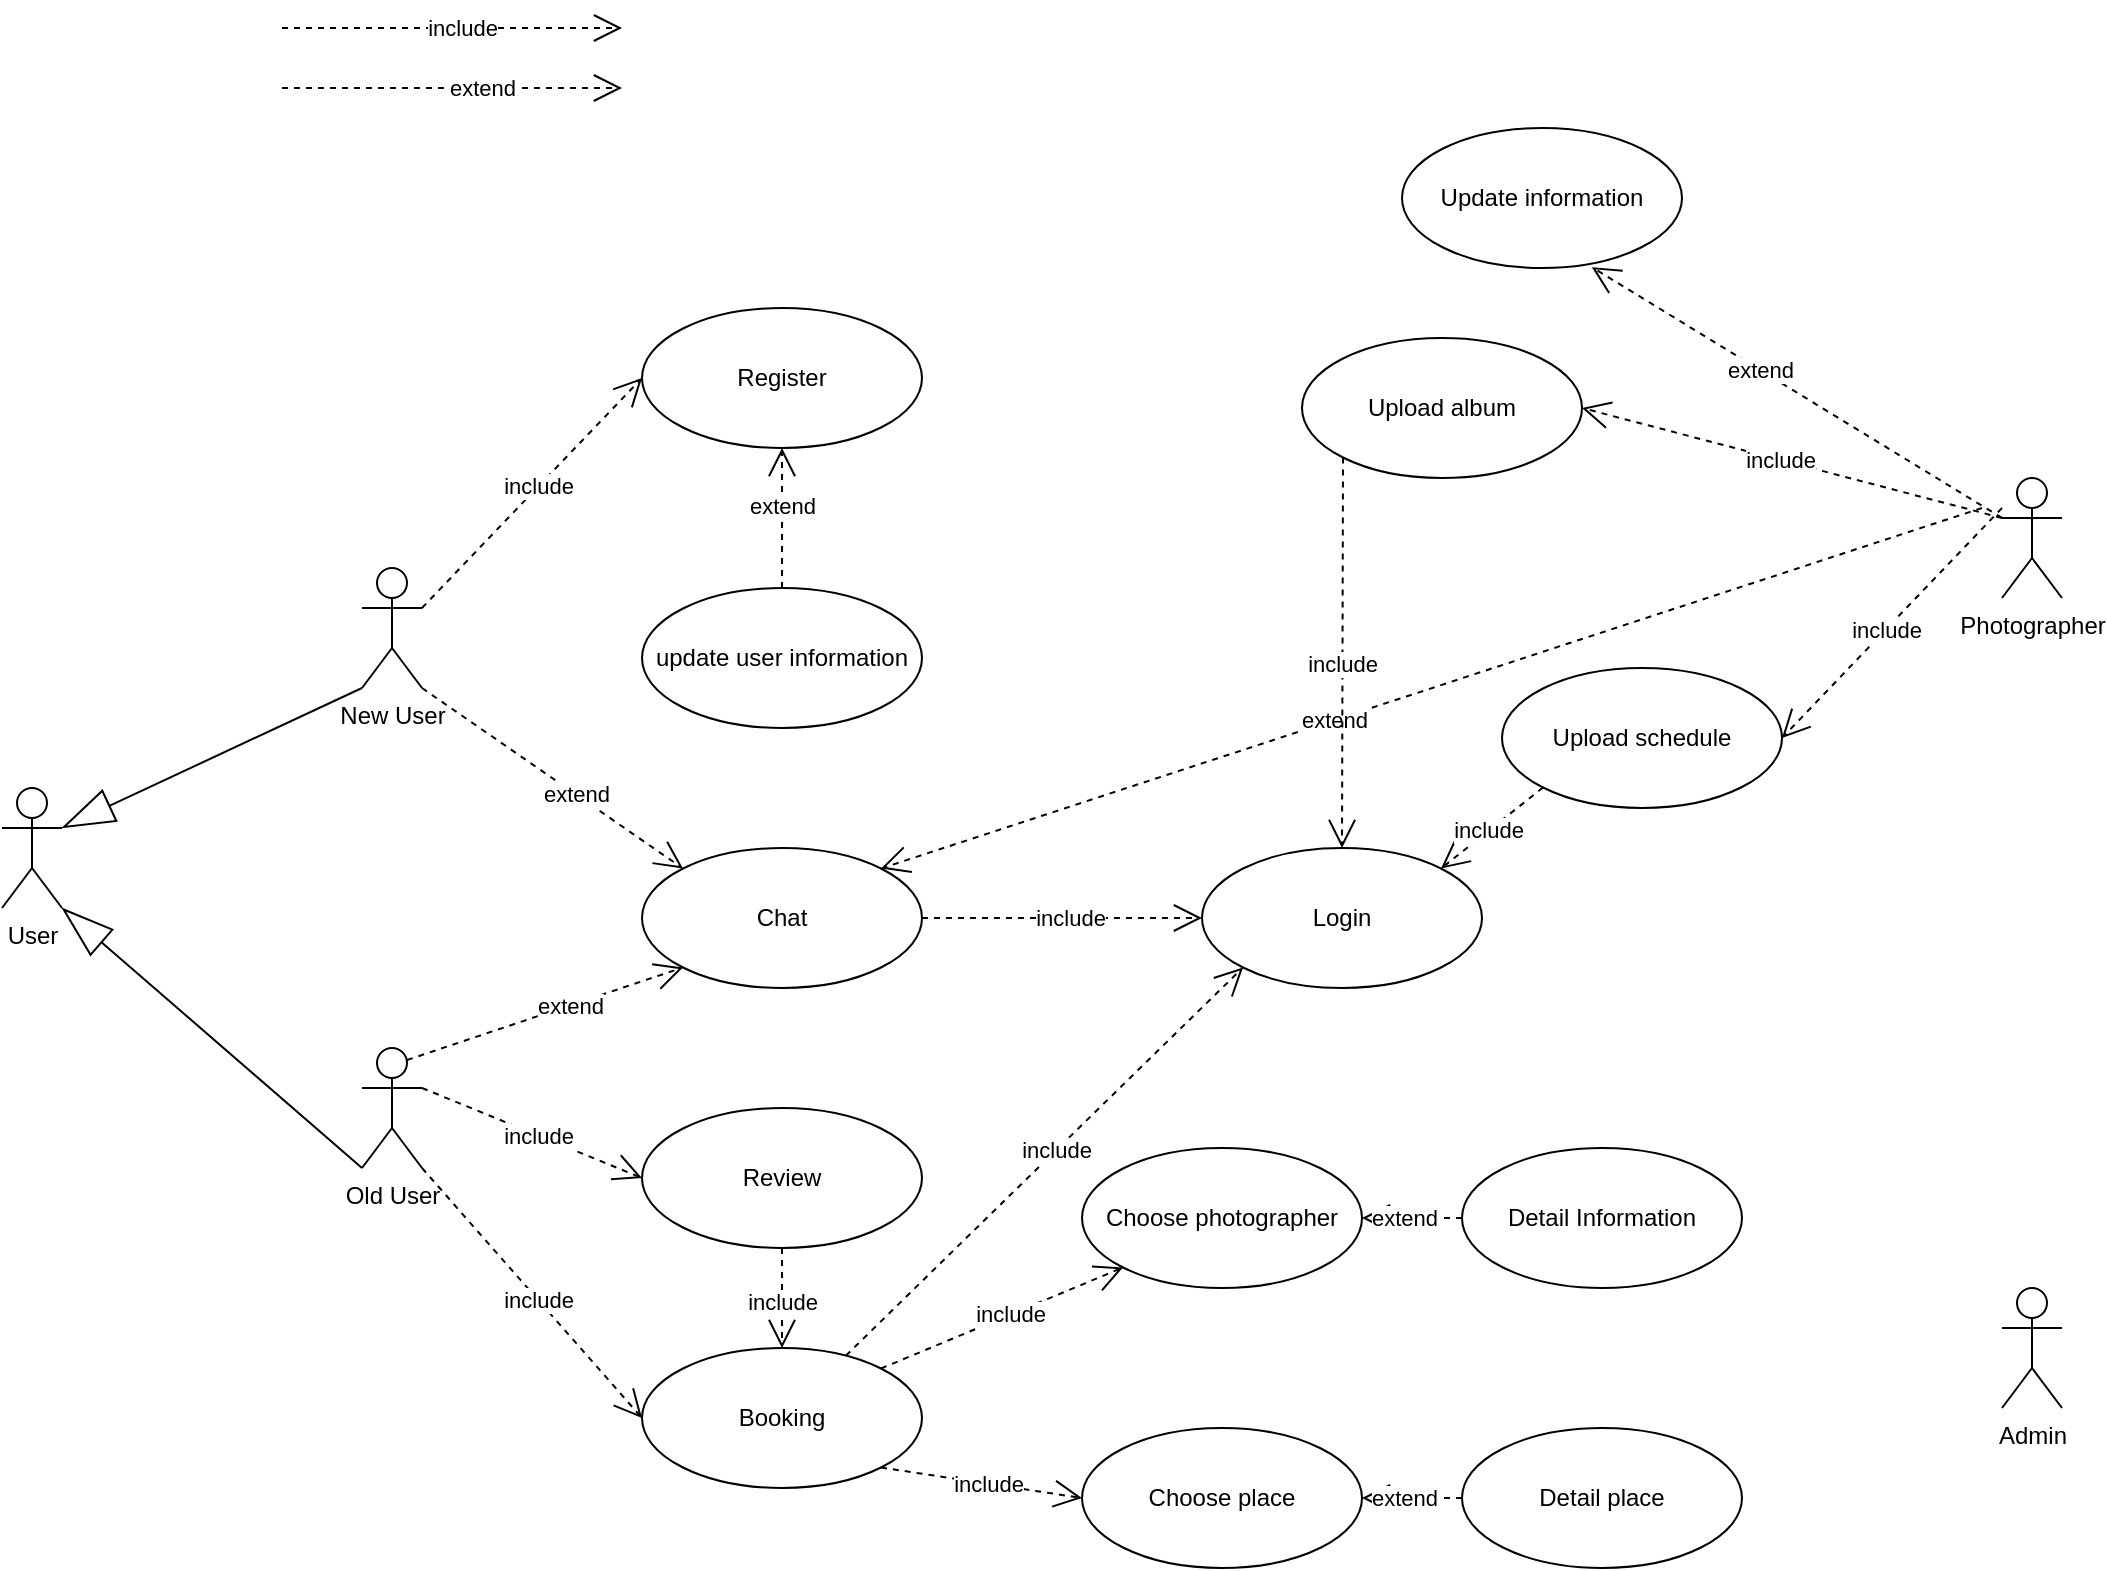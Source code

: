 <mxfile version="13.7.9" type="github">
  <diagram id="EGZNZqLGof7JbSLH0rr6" name="Page-1">
    <mxGraphModel dx="1426" dy="783" grid="1" gridSize="10" guides="1" tooltips="1" connect="1" arrows="1" fold="1" page="1" pageScale="1" pageWidth="1100" pageHeight="1700" math="0" shadow="0">
      <root>
        <mxCell id="0" />
        <mxCell id="1" parent="0" />
        <mxCell id="xwwWXdzjIdcxHAzQ7T1N-3" value="User" style="shape=umlActor;verticalLabelPosition=bottom;verticalAlign=top;html=1;" vertex="1" parent="1">
          <mxGeometry x="130" y="810" width="30" height="60" as="geometry" />
        </mxCell>
        <mxCell id="xwwWXdzjIdcxHAzQ7T1N-4" value="New User" style="shape=umlActor;verticalLabelPosition=bottom;verticalAlign=top;html=1;" vertex="1" parent="1">
          <mxGeometry x="310" y="700" width="30" height="60" as="geometry" />
        </mxCell>
        <mxCell id="xwwWXdzjIdcxHAzQ7T1N-7" value="Old User" style="shape=umlActor;verticalLabelPosition=bottom;verticalAlign=top;html=1;" vertex="1" parent="1">
          <mxGeometry x="310" y="940" width="30" height="60" as="geometry" />
        </mxCell>
        <mxCell id="xwwWXdzjIdcxHAzQ7T1N-8" value="Register" style="ellipse;whiteSpace=wrap;html=1;" vertex="1" parent="1">
          <mxGeometry x="450" y="570" width="140" height="70" as="geometry" />
        </mxCell>
        <mxCell id="xwwWXdzjIdcxHAzQ7T1N-9" value="Chat" style="ellipse;whiteSpace=wrap;html=1;" vertex="1" parent="1">
          <mxGeometry x="450" y="840" width="140" height="70" as="geometry" />
        </mxCell>
        <mxCell id="xwwWXdzjIdcxHAzQ7T1N-10" value="Login" style="ellipse;whiteSpace=wrap;html=1;" vertex="1" parent="1">
          <mxGeometry x="730" y="840" width="140" height="70" as="geometry" />
        </mxCell>
        <mxCell id="xwwWXdzjIdcxHAzQ7T1N-11" value="Booking" style="ellipse;whiteSpace=wrap;html=1;" vertex="1" parent="1">
          <mxGeometry x="450" y="1090" width="140" height="70" as="geometry" />
        </mxCell>
        <mxCell id="xwwWXdzjIdcxHAzQ7T1N-12" value="Choose photographer" style="ellipse;whiteSpace=wrap;html=1;" vertex="1" parent="1">
          <mxGeometry x="670" y="990" width="140" height="70" as="geometry" />
        </mxCell>
        <mxCell id="xwwWXdzjIdcxHAzQ7T1N-13" value="Choose place" style="ellipse;whiteSpace=wrap;html=1;" vertex="1" parent="1">
          <mxGeometry x="670" y="1130" width="140" height="70" as="geometry" />
        </mxCell>
        <mxCell id="xwwWXdzjIdcxHAzQ7T1N-14" value="Review" style="ellipse;whiteSpace=wrap;html=1;" vertex="1" parent="1">
          <mxGeometry x="450" y="970" width="140" height="70" as="geometry" />
        </mxCell>
        <mxCell id="xwwWXdzjIdcxHAzQ7T1N-15" value="Upload album" style="ellipse;whiteSpace=wrap;html=1;" vertex="1" parent="1">
          <mxGeometry x="780" y="585" width="140" height="70" as="geometry" />
        </mxCell>
        <mxCell id="xwwWXdzjIdcxHAzQ7T1N-16" value="Photographer" style="shape=umlActor;verticalLabelPosition=bottom;verticalAlign=top;html=1;" vertex="1" parent="1">
          <mxGeometry x="1130" y="655" width="30" height="60" as="geometry" />
        </mxCell>
        <mxCell id="xwwWXdzjIdcxHAzQ7T1N-17" value="Admin" style="shape=umlActor;verticalLabelPosition=bottom;verticalAlign=top;html=1;" vertex="1" parent="1">
          <mxGeometry x="1130" y="1060" width="30" height="60" as="geometry" />
        </mxCell>
        <mxCell id="xwwWXdzjIdcxHAzQ7T1N-19" value="Upload schedule" style="ellipse;whiteSpace=wrap;html=1;" vertex="1" parent="1">
          <mxGeometry x="880" y="750" width="140" height="70" as="geometry" />
        </mxCell>
        <mxCell id="xwwWXdzjIdcxHAzQ7T1N-22" value="" style="endArrow=blockThin;endFill=0;endSize=24;html=1;exitX=0;exitY=1;exitDx=0;exitDy=0;exitPerimeter=0;entryX=1;entryY=0.333;entryDx=0;entryDy=0;entryPerimeter=0;" edge="1" parent="1" source="xwwWXdzjIdcxHAzQ7T1N-4" target="xwwWXdzjIdcxHAzQ7T1N-3">
          <mxGeometry width="160" relative="1" as="geometry">
            <mxPoint x="230" y="820" as="sourcePoint" />
            <mxPoint x="390" y="820" as="targetPoint" />
          </mxGeometry>
        </mxCell>
        <mxCell id="xwwWXdzjIdcxHAzQ7T1N-23" value="" style="endArrow=blockThin;endFill=0;endSize=24;html=1;exitX=0;exitY=1;exitDx=0;exitDy=0;exitPerimeter=0;entryX=1;entryY=1;entryDx=0;entryDy=0;entryPerimeter=0;" edge="1" parent="1" source="xwwWXdzjIdcxHAzQ7T1N-7" target="xwwWXdzjIdcxHAzQ7T1N-3">
          <mxGeometry width="160" relative="1" as="geometry">
            <mxPoint x="190" y="910" as="sourcePoint" />
            <mxPoint x="40" y="980" as="targetPoint" />
          </mxGeometry>
        </mxCell>
        <mxCell id="xwwWXdzjIdcxHAzQ7T1N-24" value="include" style="endArrow=open;endSize=12;dashed=1;html=1;" edge="1" parent="1">
          <mxGeometry x="0.059" width="160" relative="1" as="geometry">
            <mxPoint x="270" y="430" as="sourcePoint" />
            <mxPoint x="440" y="430" as="targetPoint" />
            <mxPoint as="offset" />
          </mxGeometry>
        </mxCell>
        <mxCell id="xwwWXdzjIdcxHAzQ7T1N-26" value="extend" style="endArrow=open;endSize=12;dashed=1;html=1;" edge="1" parent="1">
          <mxGeometry x="0.176" width="160" relative="1" as="geometry">
            <mxPoint x="270" y="460" as="sourcePoint" />
            <mxPoint x="440" y="460" as="targetPoint" />
            <mxPoint as="offset" />
          </mxGeometry>
        </mxCell>
        <mxCell id="xwwWXdzjIdcxHAzQ7T1N-27" value="include" style="endArrow=open;endSize=12;dashed=1;html=1;exitX=1;exitY=0.333;exitDx=0;exitDy=0;exitPerimeter=0;entryX=0;entryY=0.5;entryDx=0;entryDy=0;" edge="1" parent="1" source="xwwWXdzjIdcxHAzQ7T1N-4" target="xwwWXdzjIdcxHAzQ7T1N-8">
          <mxGeometry x="0.059" width="160" relative="1" as="geometry">
            <mxPoint x="340" y="670" as="sourcePoint" />
            <mxPoint x="510" y="670" as="targetPoint" />
            <mxPoint as="offset" />
          </mxGeometry>
        </mxCell>
        <mxCell id="xwwWXdzjIdcxHAzQ7T1N-28" value="include" style="endArrow=open;endSize=12;dashed=1;html=1;exitX=0;exitY=0.333;exitDx=0;exitDy=0;exitPerimeter=0;entryX=1;entryY=0.5;entryDx=0;entryDy=0;" edge="1" parent="1" source="xwwWXdzjIdcxHAzQ7T1N-16" target="xwwWXdzjIdcxHAzQ7T1N-15">
          <mxGeometry x="0.059" width="160" relative="1" as="geometry">
            <mxPoint x="1040" y="630" as="sourcePoint" />
            <mxPoint x="1210" y="630" as="targetPoint" />
            <mxPoint as="offset" />
          </mxGeometry>
        </mxCell>
        <mxCell id="xwwWXdzjIdcxHAzQ7T1N-29" value="include" style="endArrow=open;endSize=12;dashed=1;html=1;entryX=1;entryY=0.5;entryDx=0;entryDy=0;" edge="1" parent="1" target="xwwWXdzjIdcxHAzQ7T1N-19">
          <mxGeometry x="0.059" width="160" relative="1" as="geometry">
            <mxPoint x="1130" y="670" as="sourcePoint" />
            <mxPoint x="1260" y="550" as="targetPoint" />
            <mxPoint as="offset" />
          </mxGeometry>
        </mxCell>
        <mxCell id="xwwWXdzjIdcxHAzQ7T1N-30" value="Update information" style="ellipse;whiteSpace=wrap;html=1;" vertex="1" parent="1">
          <mxGeometry x="830" y="480" width="140" height="70" as="geometry" />
        </mxCell>
        <mxCell id="xwwWXdzjIdcxHAzQ7T1N-31" value="extend" style="endArrow=open;endSize=12;dashed=1;html=1;exitX=0;exitY=0.333;exitDx=0;exitDy=0;exitPerimeter=0;entryX=0.678;entryY=0.994;entryDx=0;entryDy=0;entryPerimeter=0;" edge="1" parent="1" source="xwwWXdzjIdcxHAzQ7T1N-16" target="xwwWXdzjIdcxHAzQ7T1N-30">
          <mxGeometry x="0.176" width="160" relative="1" as="geometry">
            <mxPoint x="1110" y="560" as="sourcePoint" />
            <mxPoint x="1280" y="560" as="targetPoint" />
            <mxPoint as="offset" />
          </mxGeometry>
        </mxCell>
        <mxCell id="xwwWXdzjIdcxHAzQ7T1N-32" value="extend" style="endArrow=open;endSize=12;dashed=1;html=1;exitX=0.75;exitY=0.1;exitDx=0;exitDy=0;exitPerimeter=0;entryX=0;entryY=1;entryDx=0;entryDy=0;" edge="1" parent="1" source="xwwWXdzjIdcxHAzQ7T1N-7" target="xwwWXdzjIdcxHAzQ7T1N-9">
          <mxGeometry x="0.176" width="160" relative="1" as="geometry">
            <mxPoint x="360" y="910" as="sourcePoint" />
            <mxPoint x="530" y="910" as="targetPoint" />
            <mxPoint as="offset" />
          </mxGeometry>
        </mxCell>
        <mxCell id="xwwWXdzjIdcxHAzQ7T1N-33" value="include" style="endArrow=open;endSize=12;dashed=1;html=1;exitX=1;exitY=0.333;exitDx=0;exitDy=0;exitPerimeter=0;entryX=0;entryY=0.5;entryDx=0;entryDy=0;" edge="1" parent="1" source="xwwWXdzjIdcxHAzQ7T1N-7" target="xwwWXdzjIdcxHAzQ7T1N-14">
          <mxGeometry x="0.059" width="160" relative="1" as="geometry">
            <mxPoint x="410" y="980" as="sourcePoint" />
            <mxPoint x="580" y="980" as="targetPoint" />
            <mxPoint as="offset" />
          </mxGeometry>
        </mxCell>
        <mxCell id="xwwWXdzjIdcxHAzQ7T1N-34" value="include" style="endArrow=open;endSize=12;dashed=1;html=1;exitX=1;exitY=1;exitDx=0;exitDy=0;exitPerimeter=0;entryX=0;entryY=0.5;entryDx=0;entryDy=0;" edge="1" parent="1" source="xwwWXdzjIdcxHAzQ7T1N-7" target="xwwWXdzjIdcxHAzQ7T1N-11">
          <mxGeometry x="0.059" width="160" relative="1" as="geometry">
            <mxPoint x="370" y="1070" as="sourcePoint" />
            <mxPoint x="540" y="1070" as="targetPoint" />
            <mxPoint as="offset" />
          </mxGeometry>
        </mxCell>
        <mxCell id="xwwWXdzjIdcxHAzQ7T1N-35" value="extend" style="endArrow=open;endSize=12;dashed=1;html=1;entryX=1;entryY=0;entryDx=0;entryDy=0;" edge="1" parent="1" target="xwwWXdzjIdcxHAzQ7T1N-9">
          <mxGeometry x="0.176" width="160" relative="1" as="geometry">
            <mxPoint x="1120" y="670" as="sourcePoint" />
            <mxPoint x="790" y="760" as="targetPoint" />
            <mxPoint as="offset" />
          </mxGeometry>
        </mxCell>
        <mxCell id="xwwWXdzjIdcxHAzQ7T1N-36" value="extend" style="endArrow=open;endSize=12;dashed=1;html=1;exitX=1;exitY=1;exitDx=0;exitDy=0;exitPerimeter=0;entryX=0;entryY=0;entryDx=0;entryDy=0;" edge="1" parent="1" source="xwwWXdzjIdcxHAzQ7T1N-4" target="xwwWXdzjIdcxHAzQ7T1N-9">
          <mxGeometry x="0.176" width="160" relative="1" as="geometry">
            <mxPoint x="470" y="730" as="sourcePoint" />
            <mxPoint x="640" y="730" as="targetPoint" />
            <mxPoint as="offset" />
          </mxGeometry>
        </mxCell>
        <mxCell id="xwwWXdzjIdcxHAzQ7T1N-37" value="include" style="endArrow=open;endSize=12;dashed=1;html=1;exitX=0.5;exitY=1;exitDx=0;exitDy=0;entryX=0.5;entryY=0;entryDx=0;entryDy=0;" edge="1" parent="1" source="xwwWXdzjIdcxHAzQ7T1N-14" target="xwwWXdzjIdcxHAzQ7T1N-11">
          <mxGeometry x="0.059" width="160" relative="1" as="geometry">
            <mxPoint x="580" y="1060" as="sourcePoint" />
            <mxPoint x="750" y="1060" as="targetPoint" />
            <mxPoint as="offset" />
          </mxGeometry>
        </mxCell>
        <mxCell id="xwwWXdzjIdcxHAzQ7T1N-38" value="include" style="endArrow=open;endSize=12;dashed=1;html=1;exitX=1;exitY=0;exitDx=0;exitDy=0;entryX=0;entryY=1;entryDx=0;entryDy=0;" edge="1" parent="1" source="xwwWXdzjIdcxHAzQ7T1N-11" target="xwwWXdzjIdcxHAzQ7T1N-12">
          <mxGeometry x="0.059" width="160" relative="1" as="geometry">
            <mxPoint x="630" y="930" as="sourcePoint" />
            <mxPoint x="800" y="930" as="targetPoint" />
            <mxPoint as="offset" />
          </mxGeometry>
        </mxCell>
        <mxCell id="xwwWXdzjIdcxHAzQ7T1N-39" value="include" style="endArrow=open;endSize=12;dashed=1;html=1;exitX=1;exitY=1;exitDx=0;exitDy=0;entryX=0;entryY=0.5;entryDx=0;entryDy=0;" edge="1" parent="1" source="xwwWXdzjIdcxHAzQ7T1N-11" target="xwwWXdzjIdcxHAzQ7T1N-13">
          <mxGeometry x="0.059" width="160" relative="1" as="geometry">
            <mxPoint x="580" y="940" as="sourcePoint" />
            <mxPoint x="750" y="940" as="targetPoint" />
            <mxPoint as="offset" />
          </mxGeometry>
        </mxCell>
        <mxCell id="xwwWXdzjIdcxHAzQ7T1N-40" value="include" style="endArrow=open;endSize=12;dashed=1;html=1;entryX=0;entryY=1;entryDx=0;entryDy=0;" edge="1" parent="1" source="xwwWXdzjIdcxHAzQ7T1N-11" target="xwwWXdzjIdcxHAzQ7T1N-10">
          <mxGeometry x="0.059" width="160" relative="1" as="geometry">
            <mxPoint x="670" y="900" as="sourcePoint" />
            <mxPoint x="840" y="900" as="targetPoint" />
            <mxPoint as="offset" />
          </mxGeometry>
        </mxCell>
        <mxCell id="xwwWXdzjIdcxHAzQ7T1N-41" value="include" style="endArrow=open;endSize=12;dashed=1;html=1;exitX=1;exitY=0.5;exitDx=0;exitDy=0;entryX=0;entryY=0.5;entryDx=0;entryDy=0;" edge="1" parent="1" source="xwwWXdzjIdcxHAzQ7T1N-9" target="xwwWXdzjIdcxHAzQ7T1N-10">
          <mxGeometry x="0.059" width="160" relative="1" as="geometry">
            <mxPoint x="600" y="730" as="sourcePoint" />
            <mxPoint x="770" y="730" as="targetPoint" />
            <mxPoint as="offset" />
          </mxGeometry>
        </mxCell>
        <mxCell id="xwwWXdzjIdcxHAzQ7T1N-42" value="Detail place" style="ellipse;whiteSpace=wrap;html=1;" vertex="1" parent="1">
          <mxGeometry x="860" y="1130" width="140" height="70" as="geometry" />
        </mxCell>
        <mxCell id="xwwWXdzjIdcxHAzQ7T1N-43" value="Detail Information" style="ellipse;whiteSpace=wrap;html=1;" vertex="1" parent="1">
          <mxGeometry x="860" y="990" width="140" height="70" as="geometry" />
        </mxCell>
        <mxCell id="xwwWXdzjIdcxHAzQ7T1N-44" value="extend" style="endArrow=open;endSize=12;dashed=1;html=1;exitX=0;exitY=0.5;exitDx=0;exitDy=0;entryX=1;entryY=0.5;entryDx=0;entryDy=0;" edge="1" parent="1" source="xwwWXdzjIdcxHAzQ7T1N-42" target="xwwWXdzjIdcxHAzQ7T1N-13">
          <mxGeometry x="0.176" width="160" relative="1" as="geometry">
            <mxPoint x="1060" y="1080" as="sourcePoint" />
            <mxPoint x="1230" y="1080" as="targetPoint" />
            <mxPoint as="offset" />
          </mxGeometry>
        </mxCell>
        <mxCell id="xwwWXdzjIdcxHAzQ7T1N-45" value="extend" style="endArrow=open;endSize=12;dashed=1;html=1;exitX=0;exitY=0.5;exitDx=0;exitDy=0;entryX=1;entryY=0.5;entryDx=0;entryDy=0;" edge="1" parent="1" source="xwwWXdzjIdcxHAzQ7T1N-43" target="xwwWXdzjIdcxHAzQ7T1N-12">
          <mxGeometry x="0.176" width="160" relative="1" as="geometry">
            <mxPoint x="820" y="960" as="sourcePoint" />
            <mxPoint x="990" y="960" as="targetPoint" />
            <mxPoint as="offset" />
          </mxGeometry>
        </mxCell>
        <mxCell id="xwwWXdzjIdcxHAzQ7T1N-46" value="include" style="endArrow=open;endSize=12;dashed=1;html=1;exitX=0;exitY=1;exitDx=0;exitDy=0;entryX=1;entryY=0;entryDx=0;entryDy=0;" edge="1" parent="1" source="xwwWXdzjIdcxHAzQ7T1N-19" target="xwwWXdzjIdcxHAzQ7T1N-10">
          <mxGeometry x="0.059" width="160" relative="1" as="geometry">
            <mxPoint x="730" y="710" as="sourcePoint" />
            <mxPoint x="900" y="710" as="targetPoint" />
            <mxPoint as="offset" />
          </mxGeometry>
        </mxCell>
        <mxCell id="xwwWXdzjIdcxHAzQ7T1N-47" value="include" style="endArrow=open;endSize=12;dashed=1;html=1;exitX=0;exitY=1;exitDx=0;exitDy=0;entryX=0.5;entryY=0;entryDx=0;entryDy=0;" edge="1" parent="1" source="xwwWXdzjIdcxHAzQ7T1N-15" target="xwwWXdzjIdcxHAzQ7T1N-10">
          <mxGeometry x="0.059" width="160" relative="1" as="geometry">
            <mxPoint x="770" y="660" as="sourcePoint" />
            <mxPoint x="940" y="660" as="targetPoint" />
            <mxPoint as="offset" />
          </mxGeometry>
        </mxCell>
        <mxCell id="xwwWXdzjIdcxHAzQ7T1N-48" value="update user information" style="ellipse;whiteSpace=wrap;html=1;" vertex="1" parent="1">
          <mxGeometry x="450" y="710" width="140" height="70" as="geometry" />
        </mxCell>
        <mxCell id="xwwWXdzjIdcxHAzQ7T1N-49" value="extend" style="endArrow=open;endSize=12;dashed=1;html=1;exitX=0.5;exitY=0;exitDx=0;exitDy=0;entryX=0.5;entryY=1;entryDx=0;entryDy=0;" edge="1" parent="1" source="xwwWXdzjIdcxHAzQ7T1N-48" target="xwwWXdzjIdcxHAzQ7T1N-8">
          <mxGeometry x="0.176" width="160" relative="1" as="geometry">
            <mxPoint x="520" y="650" as="sourcePoint" />
            <mxPoint x="690" y="650" as="targetPoint" />
            <mxPoint as="offset" />
          </mxGeometry>
        </mxCell>
      </root>
    </mxGraphModel>
  </diagram>
</mxfile>
